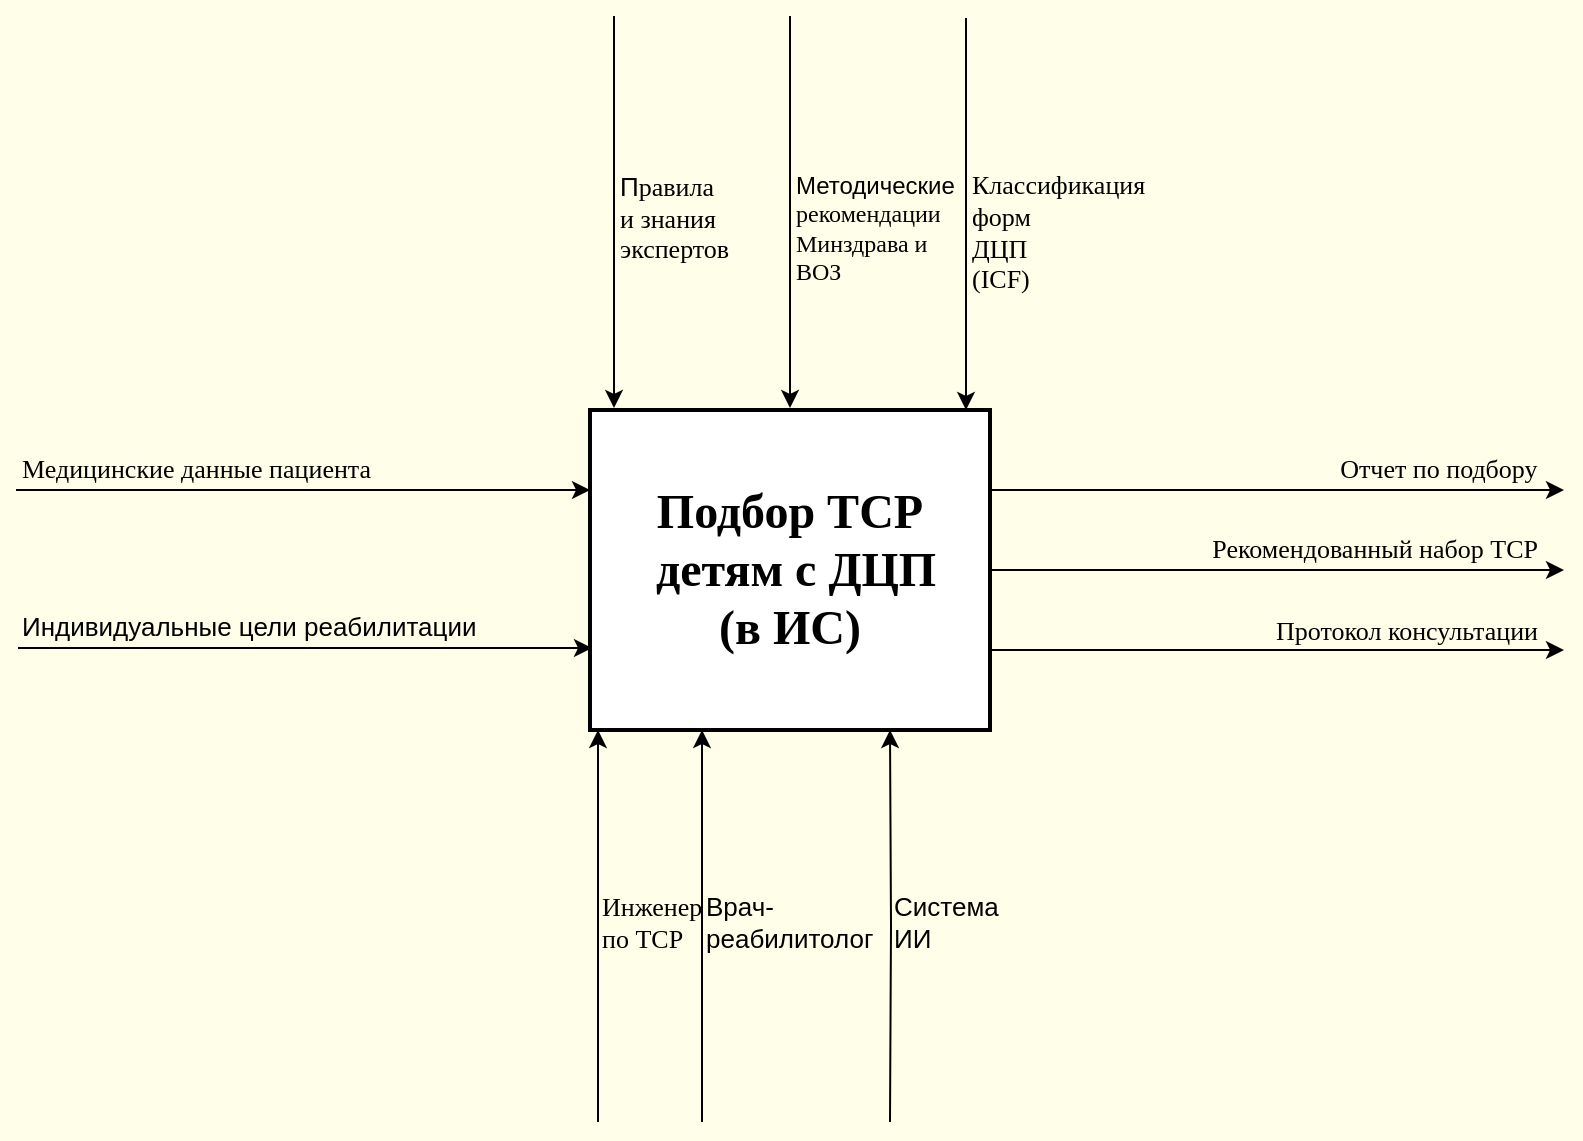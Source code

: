 <mxfile border="50" scale="3" compressed="false" locked="false" version="27.1.4">
  <diagram name="Blank" id="YmL12bMKpDGza6XwsDPr">
    <mxGraphModel dx="1331" dy="571" grid="0" gridSize="10" guides="1" tooltips="1" connect="1" arrows="1" fold="1" page="0" pageScale="1" pageWidth="827" pageHeight="1169" background="light-dark(#ffffe9, #121212)" math="1" shadow="0">
      <root>
        <mxCell id="X5NqExCQtvZxIxQ7pmgY-0" />
        <mxCell id="1" parent="X5NqExCQtvZxIxQ7pmgY-0" />
        <mxCell id="MIAvLR50btDMAMFafLu4-5" style="edgeStyle=orthogonalEdgeStyle;rounded=0;orthogonalLoop=1;jettySize=auto;html=1;exitX=1;exitY=0.75;exitDx=0;exitDy=0;" parent="1" source="MIAvLR50btDMAMFafLu4-6" edge="1">
          <mxGeometry relative="1" as="geometry">
            <mxPoint x="770" y="408" as="targetPoint" />
          </mxGeometry>
        </mxCell>
        <mxCell id="y-ezYGlPpoAGG1hy6tS6-12" style="edgeStyle=orthogonalEdgeStyle;rounded=0;orthogonalLoop=1;jettySize=auto;html=1;exitX=0.75;exitY=1;exitDx=0;exitDy=0;entryX=0.75;entryY=1;entryDx=0;entryDy=0;" parent="1" target="MIAvLR50btDMAMFafLu4-6" edge="1">
          <mxGeometry relative="1" as="geometry">
            <mxPoint x="433" y="644" as="sourcePoint" />
          </mxGeometry>
        </mxCell>
        <mxCell id="MIAvLR50btDMAMFafLu4-6" value="Подбор ТСР&lt;div&gt;&amp;nbsp;детям с ДЦП&lt;/div&gt;&lt;div&gt;(&lt;span style=&quot;background-color: transparent; color: light-dark(rgb(0, 0, 0), rgb(255, 255, 255));&quot;&gt;в ИС)&lt;/span&gt;&lt;/div&gt;" style="rounded=0;whiteSpace=wrap;html=1;fontSize=24;fontStyle=1;strokeWidth=2;fontFamily=Times New Roman;" parent="1" vertex="1">
          <mxGeometry x="283" y="288" width="200" height="160" as="geometry" />
        </mxCell>
        <mxCell id="MIAvLR50btDMAMFafLu4-21" value="&lt;span&gt;Отчет по подбору&amp;nbsp;&lt;/span&gt;" style="text;html=1;align=right;verticalAlign=middle;whiteSpace=wrap;rounded=0;fontSize=13;fontFamily=Times New Roman;" parent="1" vertex="1">
          <mxGeometry x="522" y="307" width="240" height="20" as="geometry" />
        </mxCell>
        <mxCell id="MIAvLR50btDMAMFafLu4-22" value="&lt;span style=&quot;&quot;&gt;Рекомендованный набор ТСР&lt;/span&gt;" style="text;html=1;align=right;verticalAlign=middle;whiteSpace=wrap;rounded=0;fontSize=13;fontFamily=Times New Roman;" parent="1" vertex="1">
          <mxGeometry x="519" y="347" width="240" height="20" as="geometry" />
        </mxCell>
        <mxCell id="MIAvLR50btDMAMFafLu4-23" value="&lt;span&gt;Протокол консультации&lt;/span&gt;" style="text;html=1;align=right;verticalAlign=middle;whiteSpace=wrap;rounded=0;fontSize=13;fontFamily=Times New Roman;" parent="1" vertex="1">
          <mxGeometry x="519" y="388" width="240" height="20" as="geometry" />
        </mxCell>
        <mxCell id="y-ezYGlPpoAGG1hy6tS6-4" style="edgeStyle=orthogonalEdgeStyle;rounded=0;orthogonalLoop=1;jettySize=auto;html=1;exitX=1;exitY=0.75;exitDx=0;exitDy=0;" parent="1" edge="1">
          <mxGeometry relative="1" as="geometry">
            <mxPoint x="284" y="407" as="targetPoint" />
            <mxPoint x="-3" y="407" as="sourcePoint" />
          </mxGeometry>
        </mxCell>
        <mxCell id="y-ezYGlPpoAGG1hy6tS6-5" style="edgeStyle=orthogonalEdgeStyle;rounded=0;orthogonalLoop=1;jettySize=auto;html=1;exitX=1;exitY=0.75;exitDx=0;exitDy=0;" parent="1" edge="1">
          <mxGeometry relative="1" as="geometry">
            <mxPoint x="770" y="368" as="targetPoint" />
            <mxPoint x="483" y="368" as="sourcePoint" />
          </mxGeometry>
        </mxCell>
        <mxCell id="y-ezYGlPpoAGG1hy6tS6-6" style="edgeStyle=orthogonalEdgeStyle;rounded=0;orthogonalLoop=1;jettySize=auto;html=1;exitX=1;exitY=0.75;exitDx=0;exitDy=0;" parent="1" edge="1">
          <mxGeometry relative="1" as="geometry">
            <mxPoint x="283" y="328" as="targetPoint" />
            <mxPoint x="-4" y="328" as="sourcePoint" />
          </mxGeometry>
        </mxCell>
        <mxCell id="y-ezYGlPpoAGG1hy6tS6-7" value="&lt;font&gt;Медицинские данные&amp;nbsp;&lt;/font&gt;&lt;span style=&quot;color: light-dark(rgb(0, 0, 0), rgb(255, 255, 255)); background-color: transparent;&quot;&gt;пациента&lt;/span&gt;" style="text;html=1;align=left;verticalAlign=middle;whiteSpace=wrap;rounded=0;fontSize=13;fontFamily=Times New Roman;" parent="1" vertex="1">
          <mxGeometry x="-3" y="307" width="240" height="20" as="geometry" />
        </mxCell>
        <mxCell id="y-ezYGlPpoAGG1hy6tS6-8" value="&lt;span style=&quot;font-family: Helvetica; text-align: center;&quot;&gt;Индивидуальные цели реабилитации&lt;/span&gt;" style="text;html=1;align=left;verticalAlign=middle;whiteSpace=wrap;rounded=0;fontSize=13;fontFamily=Times New Roman;" parent="1" vertex="1">
          <mxGeometry x="-3" y="386" width="240" height="20" as="geometry" />
        </mxCell>
        <mxCell id="y-ezYGlPpoAGG1hy6tS6-10" style="edgeStyle=orthogonalEdgeStyle;rounded=0;orthogonalLoop=1;jettySize=auto;html=1;exitX=1;exitY=0.75;exitDx=0;exitDy=0;" parent="1" edge="1">
          <mxGeometry relative="1" as="geometry">
            <mxPoint x="770" y="328" as="targetPoint" />
            <mxPoint x="483" y="328" as="sourcePoint" />
          </mxGeometry>
        </mxCell>
        <mxCell id="y-ezYGlPpoAGG1hy6tS6-13" value="&lt;span&gt;Инженер&lt;/span&gt;&lt;div&gt;&lt;span&gt;по ТСР&lt;/span&gt;&lt;/div&gt;" style="text;html=1;align=left;verticalAlign=middle;whiteSpace=wrap;rounded=0;fontFamily=Times New Roman;fontSize=13;" parent="1" vertex="1">
          <mxGeometry x="287" y="529" width="118" height="30" as="geometry" />
        </mxCell>
        <mxCell id="y-ezYGlPpoAGG1hy6tS6-14" style="edgeStyle=orthogonalEdgeStyle;rounded=0;orthogonalLoop=1;jettySize=auto;html=1;exitX=0.75;exitY=1;exitDx=0;exitDy=0;entryX=0.75;entryY=1;entryDx=0;entryDy=0;" parent="1" edge="1">
          <mxGeometry relative="1" as="geometry">
            <mxPoint x="339" y="448" as="targetPoint" />
            <mxPoint x="339" y="644" as="sourcePoint" />
          </mxGeometry>
        </mxCell>
        <mxCell id="y-ezYGlPpoAGG1hy6tS6-16" value="&lt;span style=&quot;font-family: Helvetica; text-align: center;&quot;&gt;Врач-реабилитолог&lt;/span&gt;" style="text;html=1;align=left;verticalAlign=middle;whiteSpace=wrap;rounded=0;fontFamily=Times New Roman;fontSize=13;" parent="1" vertex="1">
          <mxGeometry x="339" y="529" width="118" height="30" as="geometry" />
        </mxCell>
        <mxCell id="y-ezYGlPpoAGG1hy6tS6-18" style="edgeStyle=orthogonalEdgeStyle;rounded=0;orthogonalLoop=1;jettySize=auto;html=1;exitX=0.75;exitY=1;exitDx=0;exitDy=0;entryX=0.75;entryY=1;entryDx=0;entryDy=0;" parent="1" edge="1">
          <mxGeometry relative="1" as="geometry">
            <mxPoint x="471" y="288" as="targetPoint" />
            <mxPoint x="471" y="92" as="sourcePoint" />
          </mxGeometry>
        </mxCell>
        <mxCell id="y-ezYGlPpoAGG1hy6tS6-19" style="edgeStyle=orthogonalEdgeStyle;rounded=0;orthogonalLoop=1;jettySize=auto;html=1;exitX=0.75;exitY=1;exitDx=0;exitDy=0;entryX=0.75;entryY=1;entryDx=0;entryDy=0;" parent="1" edge="1">
          <mxGeometry relative="1" as="geometry">
            <mxPoint x="295" y="287" as="targetPoint" />
            <mxPoint x="295" y="91" as="sourcePoint" />
          </mxGeometry>
        </mxCell>
        <mxCell id="y-ezYGlPpoAGG1hy6tS6-20" style="edgeStyle=orthogonalEdgeStyle;rounded=0;orthogonalLoop=1;jettySize=auto;html=1;exitX=0.75;exitY=1;exitDx=0;exitDy=0;entryX=0.75;entryY=1;entryDx=0;entryDy=0;" parent="1" edge="1">
          <mxGeometry relative="1" as="geometry">
            <mxPoint x="383" y="287" as="targetPoint" />
            <mxPoint x="383" y="91" as="sourcePoint" />
          </mxGeometry>
        </mxCell>
        <mxCell id="y-ezYGlPpoAGG1hy6tS6-21" value="&lt;span style=&quot;font-family: Helvetica; text-align: center;&quot;&gt;П&lt;/span&gt;&lt;span style=&quot;color: light-dark(rgb(0, 0, 0), rgb(255, 255, 255)); background-color: transparent; font-family: Times;&quot;&gt;равила&lt;/span&gt;&lt;div&gt;&lt;span style=&quot;color: light-dark(rgb(0, 0, 0), rgb(255, 255, 255)); background-color: transparent; font-family: Times;&quot;&gt;и&amp;nbsp;&lt;/span&gt;&lt;span style=&quot;background-color: transparent; color: light-dark(rgb(0, 0, 0), rgb(255, 255, 255)); font-family: Times;&quot;&gt;знания&lt;/span&gt;&lt;div&gt;&lt;span style=&quot;color: light-dark(rgb(0, 0, 0), rgb(255, 255, 255)); background-color: transparent; font-family: Times;&quot;&gt;экспертов&lt;/span&gt;&lt;/div&gt;&lt;/div&gt;" style="text;html=1;align=left;verticalAlign=middle;whiteSpace=wrap;rounded=0;fontFamily=Times New Roman;fontSize=13;" parent="1" vertex="1">
          <mxGeometry x="296" y="165" width="56" height="54" as="geometry" />
        </mxCell>
        <mxCell id="y-ezYGlPpoAGG1hy6tS6-23" value="&lt;span style=&quot;font-family: Times;&quot;&gt;Классификация форм&lt;/span&gt;&lt;div&gt;&lt;span style=&quot;font-family: Times;&quot;&gt;ДЦП&lt;/span&gt;&lt;/div&gt;&lt;div&gt;&lt;span style=&quot;font-family: Times;&quot;&gt;(ICF)&lt;/span&gt;&lt;/div&gt;" style="text;html=1;align=left;verticalAlign=middle;whiteSpace=wrap;rounded=0;fontFamily=Times New Roman;fontSize=13;" parent="1" vertex="1">
          <mxGeometry x="472" y="162" width="91" height="73" as="geometry" />
        </mxCell>
        <mxCell id="y-ezYGlPpoAGG1hy6tS6-24" value="&lt;span style=&quot;font-family: Helvetica;&quot;&gt;Методические&amp;nbsp;&lt;/span&gt;&lt;div style=&quot;font-family: Helvetica;&quot;&gt;&lt;span style=&quot;font-family: Times; background-color: transparent; color: light-dark(rgb(0, 0, 0), rgb(255, 255, 255));&quot;&gt;рекомендации Минздрава и ВОЗ&lt;/span&gt;&lt;/div&gt;" style="text;html=1;align=left;verticalAlign=middle;whiteSpace=wrap;rounded=0;fontFamily=Times New Roman;fontSize=12;" parent="1" vertex="1">
          <mxGeometry x="384" y="170" width="56" height="54" as="geometry" />
        </mxCell>
        <mxCell id="sQjr3y7nAku8-8PO9bos-1" style="edgeStyle=orthogonalEdgeStyle;rounded=0;orthogonalLoop=1;jettySize=auto;html=1;exitX=0.75;exitY=1;exitDx=0;exitDy=0;entryX=0.75;entryY=1;entryDx=0;entryDy=0;" edge="1" parent="1">
          <mxGeometry relative="1" as="geometry">
            <mxPoint x="287" y="448" as="targetPoint" />
            <mxPoint x="287" y="644" as="sourcePoint" />
          </mxGeometry>
        </mxCell>
        <mxCell id="sQjr3y7nAku8-8PO9bos-2" value="&lt;div style=&quot;&quot;&gt;&lt;span style=&quot;background-color: transparent; color: light-dark(rgb(0, 0, 0), rgb(255, 255, 255));&quot;&gt;&lt;font face=&quot;Helvetica&quot;&gt;Система&lt;/font&gt;&lt;/span&gt;&lt;/div&gt;&lt;div style=&quot;&quot;&gt;&lt;span style=&quot;background-color: transparent; color: light-dark(rgb(0, 0, 0), rgb(255, 255, 255));&quot;&gt;&lt;font face=&quot;Helvetica&quot;&gt;ИИ&lt;/font&gt;&lt;/span&gt;&lt;/div&gt;" style="text;html=1;align=left;verticalAlign=middle;whiteSpace=wrap;rounded=0;fontFamily=Times New Roman;fontSize=13;" vertex="1" parent="1">
          <mxGeometry x="433" y="529" width="57" height="30" as="geometry" />
        </mxCell>
      </root>
    </mxGraphModel>
  </diagram>
</mxfile>

